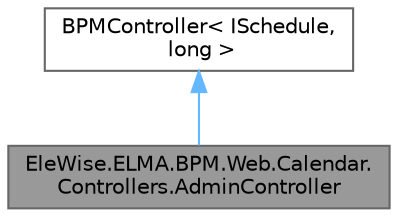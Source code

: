 digraph "EleWise.ELMA.BPM.Web.Calendar.Controllers.AdminController"
{
 // LATEX_PDF_SIZE
  bgcolor="transparent";
  edge [fontname=Helvetica,fontsize=10,labelfontname=Helvetica,labelfontsize=10];
  node [fontname=Helvetica,fontsize=10,shape=box,height=0.2,width=0.4];
  Node1 [id="Node000001",label="EleWise.ELMA.BPM.Web.Calendar.\lControllers.AdminController",height=0.2,width=0.4,color="gray40", fillcolor="grey60", style="filled", fontcolor="black",tooltip="Контроллер для администратрирования общих календарей"];
  Node2 -> Node1 [id="edge1_Node000001_Node000002",dir="back",color="steelblue1",style="solid",tooltip=" "];
  Node2 [id="Node000002",label="BPMController\< ISchedule,\l long \>",height=0.2,width=0.4,color="gray40", fillcolor="white", style="filled",tooltip=" "];
}

